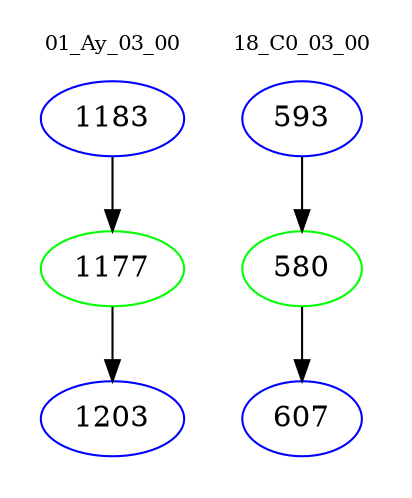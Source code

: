digraph{
subgraph cluster_0 {
color = white
label = "01_Ay_03_00";
fontsize=10;
T0_1183 [label="1183", color="blue"]
T0_1183 -> T0_1177 [color="black"]
T0_1177 [label="1177", color="green"]
T0_1177 -> T0_1203 [color="black"]
T0_1203 [label="1203", color="blue"]
}
subgraph cluster_1 {
color = white
label = "18_C0_03_00";
fontsize=10;
T1_593 [label="593", color="blue"]
T1_593 -> T1_580 [color="black"]
T1_580 [label="580", color="green"]
T1_580 -> T1_607 [color="black"]
T1_607 [label="607", color="blue"]
}
}
